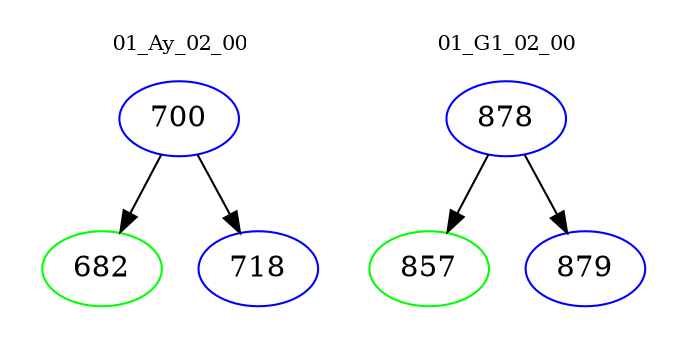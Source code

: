 digraph{
subgraph cluster_0 {
color = white
label = "01_Ay_02_00";
fontsize=10;
T0_700 [label="700", color="blue"]
T0_700 -> T0_682 [color="black"]
T0_682 [label="682", color="green"]
T0_700 -> T0_718 [color="black"]
T0_718 [label="718", color="blue"]
}
subgraph cluster_1 {
color = white
label = "01_G1_02_00";
fontsize=10;
T1_878 [label="878", color="blue"]
T1_878 -> T1_857 [color="black"]
T1_857 [label="857", color="green"]
T1_878 -> T1_879 [color="black"]
T1_879 [label="879", color="blue"]
}
}
